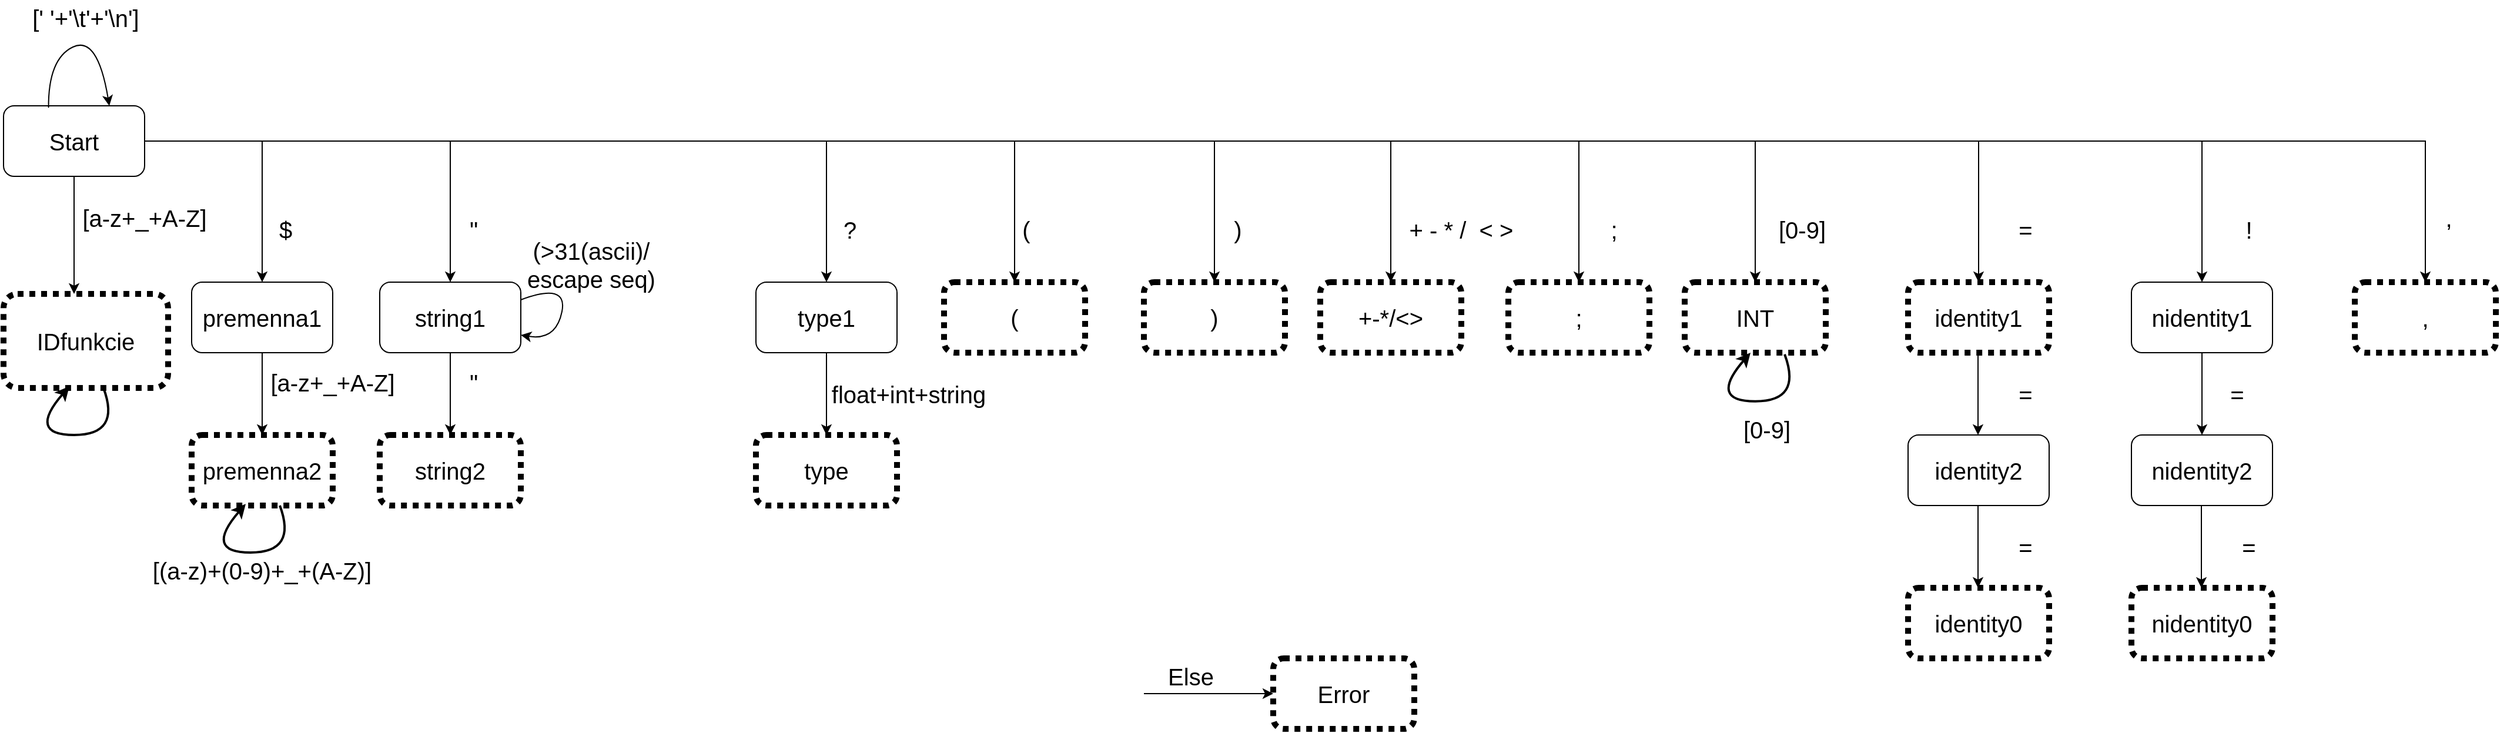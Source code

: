 <mxfile version="20.5.3" type="device"><diagram id="X971HgEmi0tyOYNt7ffj" name="Page-1"><mxGraphModel dx="1673" dy="918" grid="1" gridSize="10" guides="1" tooltips="1" connect="1" arrows="1" fold="1" page="1" pageScale="1" pageWidth="2300" pageHeight="1000" math="0" shadow="0"><root><mxCell id="0"/><mxCell id="1" parent="0"/><mxCell id="o20e-HNHrHSyiWgQdIMh-4" style="edgeStyle=orthogonalEdgeStyle;rounded=0;orthogonalLoop=1;jettySize=auto;html=1;exitX=0.5;exitY=1;exitDx=0;exitDy=0;entryX=0.5;entryY=0;entryDx=0;entryDy=0;fontSize=20;" parent="1" source="UVT_qgRuw39aEJzPOKHG-2" edge="1"><mxGeometry relative="1" as="geometry"><mxPoint x="130" y="380" as="targetPoint"/></mxGeometry></mxCell><mxCell id="o20e-HNHrHSyiWgQdIMh-11" style="edgeStyle=orthogonalEdgeStyle;rounded=0;orthogonalLoop=1;jettySize=auto;html=1;exitX=1;exitY=0.5;exitDx=0;exitDy=0;entryX=0.5;entryY=0;entryDx=0;entryDy=0;fontSize=20;" parent="1" source="UVT_qgRuw39aEJzPOKHG-2" target="o20e-HNHrHSyiWgQdIMh-7" edge="1"><mxGeometry relative="1" as="geometry"/></mxCell><mxCell id="o20e-HNHrHSyiWgQdIMh-22" style="edgeStyle=orthogonalEdgeStyle;rounded=0;orthogonalLoop=1;jettySize=auto;html=1;exitX=1;exitY=0.5;exitDx=0;exitDy=0;entryX=0.5;entryY=0;entryDx=0;entryDy=0;fontSize=20;" parent="1" source="UVT_qgRuw39aEJzPOKHG-2" target="o20e-HNHrHSyiWgQdIMh-16" edge="1"><mxGeometry relative="1" as="geometry"/></mxCell><mxCell id="6ccI-WYBIURdCN76nXHD-2" style="edgeStyle=orthogonalEdgeStyle;rounded=0;orthogonalLoop=1;jettySize=auto;html=1;exitX=1;exitY=0.5;exitDx=0;exitDy=0;entryX=0.5;entryY=0;entryDx=0;entryDy=0;" parent="1" source="UVT_qgRuw39aEJzPOKHG-2" target="6ccI-WYBIURdCN76nXHD-1" edge="1"><mxGeometry relative="1" as="geometry"/></mxCell><mxCell id="6ccI-WYBIURdCN76nXHD-4" style="edgeStyle=orthogonalEdgeStyle;rounded=0;orthogonalLoop=1;jettySize=auto;html=1;exitX=1;exitY=0.5;exitDx=0;exitDy=0;entryX=0.5;entryY=0;entryDx=0;entryDy=0;fontSize=20;" parent="1" source="UVT_qgRuw39aEJzPOKHG-2" target="6ccI-WYBIURdCN76nXHD-3" edge="1"><mxGeometry relative="1" as="geometry"/></mxCell><mxCell id="6ccI-WYBIURdCN76nXHD-6" style="edgeStyle=orthogonalEdgeStyle;rounded=0;orthogonalLoop=1;jettySize=auto;html=1;exitX=1;exitY=0.5;exitDx=0;exitDy=0;entryX=0.5;entryY=0;entryDx=0;entryDy=0;fontSize=20;" parent="1" source="UVT_qgRuw39aEJzPOKHG-2" target="6ccI-WYBIURdCN76nXHD-5" edge="1"><mxGeometry relative="1" as="geometry"/></mxCell><mxCell id="6ccI-WYBIURdCN76nXHD-7" style="edgeStyle=orthogonalEdgeStyle;rounded=0;orthogonalLoop=1;jettySize=auto;html=1;exitX=1;exitY=0.5;exitDx=0;exitDy=0;fontSize=20;entryX=0.5;entryY=0;entryDx=0;entryDy=0;" parent="1" source="UVT_qgRuw39aEJzPOKHG-2" target="6ccI-WYBIURdCN76nXHD-8" edge="1"><mxGeometry relative="1" as="geometry"><mxPoint x="1100" y="370" as="targetPoint"/></mxGeometry></mxCell><mxCell id="6ccI-WYBIURdCN76nXHD-11" style="edgeStyle=orthogonalEdgeStyle;rounded=0;orthogonalLoop=1;jettySize=auto;html=1;exitX=1;exitY=0.5;exitDx=0;exitDy=0;entryX=0.5;entryY=0;entryDx=0;entryDy=0;fontSize=20;" parent="1" source="UVT_qgRuw39aEJzPOKHG-2" target="6ccI-WYBIURdCN76nXHD-9" edge="1"><mxGeometry relative="1" as="geometry"/></mxCell><mxCell id="UVT_qgRuw39aEJzPOKHG-2" value="&lt;font style=&quot;font-size: 20px;&quot;&gt;Start&lt;/font&gt;" style="rounded=1;whiteSpace=wrap;html=1;" parent="1" vertex="1"><mxGeometry x="70" y="220" width="120" height="60" as="geometry"/></mxCell><mxCell id="o20e-HNHrHSyiWgQdIMh-12" style="edgeStyle=orthogonalEdgeStyle;rounded=0;orthogonalLoop=1;jettySize=auto;html=1;exitX=0.5;exitY=1;exitDx=0;exitDy=0;entryX=0.5;entryY=0;entryDx=0;entryDy=0;fontSize=20;" parent="1" source="o20e-HNHrHSyiWgQdIMh-7" edge="1"><mxGeometry relative="1" as="geometry"><mxPoint x="290" y="500.0" as="targetPoint"/></mxGeometry></mxCell><mxCell id="o20e-HNHrHSyiWgQdIMh-7" value="premenna1" style="rounded=1;whiteSpace=wrap;html=1;strokeWidth=1;fontSize=20;" parent="1" vertex="1"><mxGeometry x="230" y="370" width="120" height="60" as="geometry"/></mxCell><mxCell id="o20e-HNHrHSyiWgQdIMh-10" value="&lt;div&gt;premenna2&lt;/div&gt;" style="rounded=1;whiteSpace=wrap;html=1;strokeWidth=5;fontSize=20;dashed=1;dashPattern=1 1;" parent="1" vertex="1"><mxGeometry x="230" y="500" width="120" height="60" as="geometry"/></mxCell><mxCell id="o20e-HNHrHSyiWgQdIMh-15" value="string2" style="rounded=1;whiteSpace=wrap;html=1;dashed=1;dashPattern=1 1;strokeWidth=5;fontSize=20;" parent="1" vertex="1"><mxGeometry x="390" y="500" width="120" height="60" as="geometry"/></mxCell><mxCell id="o20e-HNHrHSyiWgQdIMh-18" style="edgeStyle=orthogonalEdgeStyle;rounded=0;orthogonalLoop=1;jettySize=auto;html=1;exitX=0.5;exitY=1;exitDx=0;exitDy=0;entryX=0.5;entryY=0;entryDx=0;entryDy=0;fontSize=20;" parent="1" source="o20e-HNHrHSyiWgQdIMh-16" edge="1"><mxGeometry relative="1" as="geometry"><mxPoint x="450" y="500" as="targetPoint"/></mxGeometry></mxCell><mxCell id="o20e-HNHrHSyiWgQdIMh-16" value="string1" style="rounded=1;whiteSpace=wrap;html=1;strokeWidth=1;fontSize=20;" parent="1" vertex="1"><mxGeometry x="390" y="370" width="120" height="60" as="geometry"/></mxCell><mxCell id="6ccI-WYBIURdCN76nXHD-1" value="&lt;font style=&quot;font-size: 20px;&quot;&gt;(&lt;/font&gt;" style="rounded=1;whiteSpace=wrap;html=1;strokeWidth=5;dashed=1;dashPattern=1 1;" parent="1" vertex="1"><mxGeometry x="870" y="370" width="120" height="60" as="geometry"/></mxCell><mxCell id="6ccI-WYBIURdCN76nXHD-3" value="&lt;font style=&quot;font-size: 20px;&quot;&gt;)&lt;/font&gt;" style="rounded=1;whiteSpace=wrap;html=1;strokeWidth=5;dashed=1;dashPattern=1 1;" parent="1" vertex="1"><mxGeometry x="1040" y="370" width="120" height="60" as="geometry"/></mxCell><mxCell id="6ccI-WYBIURdCN76nXHD-5" value="+-*/&amp;lt;&amp;gt;" style="rounded=1;whiteSpace=wrap;html=1;dashed=1;dashPattern=1 1;strokeWidth=5;fontSize=20;" parent="1" vertex="1"><mxGeometry x="1190" y="370" width="120" height="60" as="geometry"/></mxCell><mxCell id="6ccI-WYBIURdCN76nXHD-8" value=";" style="rounded=1;whiteSpace=wrap;html=1;dashed=1;dashPattern=1 1;strokeWidth=5;fontSize=20;" parent="1" vertex="1"><mxGeometry x="1350" y="370" width="120" height="60" as="geometry"/></mxCell><mxCell id="6ccI-WYBIURdCN76nXHD-12" style="edgeStyle=orthogonalEdgeStyle;rounded=0;orthogonalLoop=1;jettySize=auto;html=1;exitX=0.5;exitY=1;exitDx=0;exitDy=0;entryX=0.5;entryY=0;entryDx=0;entryDy=0;fontSize=20;" parent="1" source="6ccI-WYBIURdCN76nXHD-9" target="6ccI-WYBIURdCN76nXHD-10" edge="1"><mxGeometry relative="1" as="geometry"/></mxCell><mxCell id="6ccI-WYBIURdCN76nXHD-9" value="type1" style="rounded=1;whiteSpace=wrap;html=1;strokeWidth=1;fontSize=20;" parent="1" vertex="1"><mxGeometry x="710" y="370" width="120" height="60" as="geometry"/></mxCell><mxCell id="6ccI-WYBIURdCN76nXHD-10" value="type" style="rounded=1;whiteSpace=wrap;html=1;strokeWidth=5;fontSize=20;dashed=1;dashPattern=1 1;" parent="1" vertex="1"><mxGeometry x="710" y="500" width="120" height="60" as="geometry"/></mxCell><mxCell id="6ccI-WYBIURdCN76nXHD-13" value="" style="endArrow=classic;html=1;rounded=0;fontSize=20;entryX=0;entryY=0.5;entryDx=0;entryDy=0;" parent="1" target="6ccI-WYBIURdCN76nXHD-14" edge="1"><mxGeometry width="50" height="50" relative="1" as="geometry"><mxPoint x="1040" y="720" as="sourcePoint"/><mxPoint x="1110" y="720" as="targetPoint"/></mxGeometry></mxCell><mxCell id="6ccI-WYBIURdCN76nXHD-14" value="Error" style="rounded=1;whiteSpace=wrap;html=1;dashed=1;dashPattern=1 1;strokeWidth=5;fontSize=20;" parent="1" vertex="1"><mxGeometry x="1150" y="690" width="120" height="60" as="geometry"/></mxCell><mxCell id="6ccI-WYBIURdCN76nXHD-15" value="Else" style="text;html=1;strokeColor=none;fillColor=none;align=center;verticalAlign=middle;whiteSpace=wrap;rounded=0;dashed=1;dashPattern=1 1;strokeWidth=5;fontSize=20;" parent="1" vertex="1"><mxGeometry x="1050" y="690" width="60" height="30" as="geometry"/></mxCell><mxCell id="y2tMM0bqhUSMANe_YBP5-1" value="" style="endArrow=classic;html=1;rounded=0;" parent="1" edge="1"><mxGeometry width="50" height="50" relative="1" as="geometry"><mxPoint x="1410" y="250" as="sourcePoint"/><mxPoint x="1560" y="370" as="targetPoint"/><Array as="points"><mxPoint x="1560" y="250"/></Array></mxGeometry></mxCell><mxCell id="y2tMM0bqhUSMANe_YBP5-2" value="INT" style="rounded=1;whiteSpace=wrap;html=1;dashed=1;dashPattern=1 1;strokeWidth=5;fontSize=20;" parent="1" vertex="1"><mxGeometry x="1500" y="370" width="120" height="60" as="geometry"/></mxCell><mxCell id="y2tMM0bqhUSMANe_YBP5-7" value="identity0" style="rounded=1;whiteSpace=wrap;html=1;dashed=1;dashPattern=1 1;strokeWidth=5;fontSize=20;" parent="1" vertex="1"><mxGeometry x="1690" y="630" width="120" height="60" as="geometry"/></mxCell><mxCell id="y2tMM0bqhUSMANe_YBP5-11" value="" style="endArrow=classic;html=1;rounded=0;exitX=0.5;exitY=1;exitDx=0;exitDy=0;" parent="1" edge="1"><mxGeometry width="50" height="50" relative="1" as="geometry"><mxPoint x="1749.5" y="430" as="sourcePoint"/><mxPoint x="1749.5" y="500" as="targetPoint"/></mxGeometry></mxCell><mxCell id="y2tMM0bqhUSMANe_YBP5-12" value="" style="endArrow=classic;html=1;rounded=0;" parent="1" edge="1"><mxGeometry width="50" height="50" relative="1" as="geometry"><mxPoint x="1600" y="250" as="sourcePoint"/><mxPoint x="1750" y="370" as="targetPoint"/><Array as="points"><mxPoint x="1750" y="250"/></Array></mxGeometry></mxCell><mxCell id="y2tMM0bqhUSMANe_YBP5-13" value="identity2" style="rounded=1;whiteSpace=wrap;html=1;strokeWidth=1;fontSize=20;" parent="1" vertex="1"><mxGeometry x="1690" y="500" width="120" height="60" as="geometry"/></mxCell><mxCell id="y2tMM0bqhUSMANe_YBP5-14" value="" style="endArrow=classic;html=1;rounded=0;exitX=0.5;exitY=1;exitDx=0;exitDy=0;" parent="1" edge="1"><mxGeometry width="50" height="50" relative="1" as="geometry"><mxPoint x="1749.5" y="560" as="sourcePoint"/><mxPoint x="1749.5" y="630" as="targetPoint"/></mxGeometry></mxCell><mxCell id="y2tMM0bqhUSMANe_YBP5-17" value="identity1" style="rounded=1;whiteSpace=wrap;html=1;dashed=1;dashPattern=1 1;strokeWidth=5;fontSize=20;" parent="1" vertex="1"><mxGeometry x="1690" y="370" width="120" height="60" as="geometry"/></mxCell><mxCell id="y2tMM0bqhUSMANe_YBP5-19" value="" style="endArrow=none;html=1;rounded=0;" parent="1" edge="1"><mxGeometry width="50" height="50" relative="1" as="geometry"><mxPoint x="1560" y="250" as="sourcePoint"/><mxPoint x="1600" y="250" as="targetPoint"/></mxGeometry></mxCell><mxCell id="y2tMM0bqhUSMANe_YBP5-21" value="" style="endArrow=classic;html=1;rounded=0;" parent="1" edge="1"><mxGeometry width="50" height="50" relative="1" as="geometry"><mxPoint x="1750" y="250" as="sourcePoint"/><mxPoint x="1940" y="370" as="targetPoint"/><Array as="points"><mxPoint x="1940" y="250"/></Array></mxGeometry></mxCell><mxCell id="y2tMM0bqhUSMANe_YBP5-23" value="nidentity1" style="rounded=1;whiteSpace=wrap;html=1;strokeWidth=1;fontSize=20;" parent="1" vertex="1"><mxGeometry x="1880" y="370" width="120" height="60" as="geometry"/></mxCell><mxCell id="y2tMM0bqhUSMANe_YBP5-24" value="nidentity0" style="rounded=1;whiteSpace=wrap;html=1;dashed=1;dashPattern=1 1;strokeWidth=5;fontSize=20;" parent="1" vertex="1"><mxGeometry x="1880" y="630" width="120" height="60" as="geometry"/></mxCell><mxCell id="y2tMM0bqhUSMANe_YBP5-25" value="nidentity2" style="rounded=1;whiteSpace=wrap;html=1;strokeWidth=1;fontSize=20;" parent="1" vertex="1"><mxGeometry x="1880" y="500" width="120" height="60" as="geometry"/></mxCell><mxCell id="y2tMM0bqhUSMANe_YBP5-26" value="" style="endArrow=classic;html=1;rounded=0;exitX=0.5;exitY=1;exitDx=0;exitDy=0;" parent="1" edge="1"><mxGeometry width="50" height="50" relative="1" as="geometry"><mxPoint x="1939.5" y="560" as="sourcePoint"/><mxPoint x="1939.5" y="630" as="targetPoint"/></mxGeometry></mxCell><mxCell id="y2tMM0bqhUSMANe_YBP5-29" value="" style="endArrow=classic;html=1;rounded=0;exitX=0.5;exitY=1;exitDx=0;exitDy=0;entryX=0.5;entryY=0;entryDx=0;entryDy=0;" parent="1" source="y2tMM0bqhUSMANe_YBP5-23" target="y2tMM0bqhUSMANe_YBP5-25" edge="1"><mxGeometry width="50" height="50" relative="1" as="geometry"><mxPoint x="2020" y="500" as="sourcePoint"/><mxPoint x="2070" y="450" as="targetPoint"/></mxGeometry></mxCell><mxCell id="y2tMM0bqhUSMANe_YBP5-30" value="&lt;font style=&quot;font-size: 20px;&quot;&gt;[a-z+_+A-Z]&lt;/font&gt;" style="text;html=1;strokeColor=none;fillColor=none;align=center;verticalAlign=middle;whiteSpace=wrap;rounded=0;fontSize=16;" parent="1" vertex="1"><mxGeometry x="120" y="300" width="140" height="30" as="geometry"/></mxCell><mxCell id="y2tMM0bqhUSMANe_YBP5-32" value="IDfunkcie" style="rounded=1;whiteSpace=wrap;html=1;strokeWidth=5;fontSize=20;dashed=1;dashPattern=1 1;" parent="1" vertex="1"><mxGeometry x="70" y="380" width="140" height="80" as="geometry"/></mxCell><mxCell id="y2tMM0bqhUSMANe_YBP5-34" value="" style="curved=1;endArrow=classic;html=1;rounded=0;fontSize=20;entryX=0.4;entryY=0.983;entryDx=0;entryDy=0;entryPerimeter=0;strokeWidth=2;" parent="1" source="y2tMM0bqhUSMANe_YBP5-32" target="y2tMM0bqhUSMANe_YBP5-32" edge="1"><mxGeometry width="50" height="50" relative="1" as="geometry"><mxPoint x="70" y="600" as="sourcePoint"/><mxPoint x="120" y="550" as="targetPoint"/><Array as="points"><mxPoint x="170" y="500"/><mxPoint x="90" y="500"/></Array></mxGeometry></mxCell><mxCell id="y2tMM0bqhUSMANe_YBP5-35" value="&lt;font style=&quot;font-size: 20px;&quot;&gt;[(a-z)+(0-9)+_+(A-Z)]&lt;/font&gt;" style="text;html=1;strokeColor=none;fillColor=none;align=center;verticalAlign=middle;whiteSpace=wrap;rounded=0;fontSize=16;" parent="1" vertex="1"><mxGeometry x="190" y="600" width="200" height="30" as="geometry"/></mxCell><mxCell id="y2tMM0bqhUSMANe_YBP5-36" value="$" style="text;html=1;strokeColor=none;fillColor=none;align=center;verticalAlign=middle;whiteSpace=wrap;rounded=0;fontSize=20;" parent="1" vertex="1"><mxGeometry x="280" y="310" width="60" height="30" as="geometry"/></mxCell><mxCell id="y2tMM0bqhUSMANe_YBP5-39" value="&quot;" style="text;html=1;strokeColor=none;fillColor=none;align=center;verticalAlign=middle;whiteSpace=wrap;rounded=0;fontSize=20;" parent="1" vertex="1"><mxGeometry x="440" y="310" width="60" height="30" as="geometry"/></mxCell><mxCell id="y2tMM0bqhUSMANe_YBP5-40" value="(&amp;gt;31(ascii)/&lt;br&gt;escape seq)" style="text;html=1;strokeColor=none;fillColor=none;align=center;verticalAlign=middle;whiteSpace=wrap;rounded=0;fontSize=20;" parent="1" vertex="1"><mxGeometry x="500" y="340" width="140" height="30" as="geometry"/></mxCell><mxCell id="y2tMM0bqhUSMANe_YBP5-41" value="&quot;" style="text;html=1;strokeColor=none;fillColor=none;align=center;verticalAlign=middle;whiteSpace=wrap;rounded=0;fontSize=20;" parent="1" vertex="1"><mxGeometry x="440" y="440" width="60" height="30" as="geometry"/></mxCell><mxCell id="y2tMM0bqhUSMANe_YBP5-43" value="float+int+string" style="text;html=1;strokeColor=none;fillColor=none;align=center;verticalAlign=middle;whiteSpace=wrap;rounded=0;fontSize=20;" parent="1" vertex="1"><mxGeometry x="810" y="450" width="60" height="30" as="geometry"/></mxCell><mxCell id="y2tMM0bqhUSMANe_YBP5-45" value="?" style="text;html=1;strokeColor=none;fillColor=none;align=center;verticalAlign=middle;whiteSpace=wrap;rounded=0;fontSize=20;" parent="1" vertex="1"><mxGeometry x="760" y="310" width="60" height="30" as="geometry"/></mxCell><mxCell id="y2tMM0bqhUSMANe_YBP5-46" value="(" style="text;html=1;strokeColor=none;fillColor=none;align=center;verticalAlign=middle;whiteSpace=wrap;rounded=0;fontSize=20;" parent="1" vertex="1"><mxGeometry x="910" y="310" width="60" height="30" as="geometry"/></mxCell><mxCell id="y2tMM0bqhUSMANe_YBP5-47" value=")" style="text;html=1;strokeColor=none;fillColor=none;align=center;verticalAlign=middle;whiteSpace=wrap;rounded=0;fontSize=20;" parent="1" vertex="1"><mxGeometry x="1090" y="310" width="60" height="30" as="geometry"/></mxCell><mxCell id="y2tMM0bqhUSMANe_YBP5-48" value="+ - * /&amp;nbsp; &amp;lt; &amp;gt;" style="text;html=1;strokeColor=none;fillColor=none;align=center;verticalAlign=middle;whiteSpace=wrap;rounded=0;fontSize=20;" parent="1" vertex="1"><mxGeometry x="1260" y="310" width="100" height="30" as="geometry"/></mxCell><mxCell id="y2tMM0bqhUSMANe_YBP5-49" value=";" style="text;html=1;strokeColor=none;fillColor=none;align=center;verticalAlign=middle;whiteSpace=wrap;rounded=0;fontSize=20;" parent="1" vertex="1"><mxGeometry x="1410" y="310" width="60" height="30" as="geometry"/></mxCell><mxCell id="y2tMM0bqhUSMANe_YBP5-50" value="[0-9]" style="text;html=1;strokeColor=none;fillColor=none;align=center;verticalAlign=middle;whiteSpace=wrap;rounded=0;fontSize=20;" parent="1" vertex="1"><mxGeometry x="1570" y="310" width="60" height="30" as="geometry"/></mxCell><mxCell id="y2tMM0bqhUSMANe_YBP5-51" value="=" style="text;html=1;strokeColor=none;fillColor=none;align=center;verticalAlign=middle;whiteSpace=wrap;rounded=0;fontSize=20;" parent="1" vertex="1"><mxGeometry x="1760" y="310" width="60" height="30" as="geometry"/></mxCell><mxCell id="y2tMM0bqhUSMANe_YBP5-52" value="=" style="text;html=1;strokeColor=none;fillColor=none;align=center;verticalAlign=middle;whiteSpace=wrap;rounded=0;fontSize=20;" parent="1" vertex="1"><mxGeometry x="1760" y="450" width="60" height="30" as="geometry"/></mxCell><mxCell id="y2tMM0bqhUSMANe_YBP5-53" value="=" style="text;html=1;strokeColor=none;fillColor=none;align=center;verticalAlign=middle;whiteSpace=wrap;rounded=0;fontSize=20;" parent="1" vertex="1"><mxGeometry x="1760" y="580" width="60" height="30" as="geometry"/></mxCell><mxCell id="y2tMM0bqhUSMANe_YBP5-54" value="=" style="text;html=1;strokeColor=none;fillColor=none;align=center;verticalAlign=middle;whiteSpace=wrap;rounded=0;fontSize=20;" parent="1" vertex="1"><mxGeometry x="1950" y="580" width="60" height="30" as="geometry"/></mxCell><mxCell id="y2tMM0bqhUSMANe_YBP5-55" value="=" style="text;html=1;strokeColor=none;fillColor=none;align=center;verticalAlign=middle;whiteSpace=wrap;rounded=0;fontSize=20;" parent="1" vertex="1"><mxGeometry x="1940" y="450" width="60" height="30" as="geometry"/></mxCell><mxCell id="y2tMM0bqhUSMANe_YBP5-56" value="!" style="text;html=1;strokeColor=none;fillColor=none;align=center;verticalAlign=middle;whiteSpace=wrap;rounded=0;fontSize=20;" parent="1" vertex="1"><mxGeometry x="1950" y="310" width="60" height="30" as="geometry"/></mxCell><mxCell id="41em5U1fNsfB7ZwxYn2O-1" value="&lt;font style=&quot;font-size: 20px;&quot;&gt;[a-z+_+A-Z]&lt;/font&gt;" style="text;html=1;strokeColor=none;fillColor=none;align=center;verticalAlign=middle;whiteSpace=wrap;rounded=0;fontSize=16;" vertex="1" parent="1"><mxGeometry x="280" y="440" width="140" height="30" as="geometry"/></mxCell><mxCell id="41em5U1fNsfB7ZwxYn2O-3" value="" style="curved=1;endArrow=classic;html=1;rounded=0;fontSize=20;entryX=0.4;entryY=0.983;entryDx=0;entryDy=0;entryPerimeter=0;strokeWidth=2;" edge="1" parent="1"><mxGeometry width="50" height="50" relative="1" as="geometry"><mxPoint x="305" y="560.0" as="sourcePoint"/><mxPoint x="276.0" y="558.64" as="targetPoint"/><Array as="points"><mxPoint x="320" y="600"/><mxPoint x="240" y="600"/></Array></mxGeometry></mxCell><mxCell id="41em5U1fNsfB7ZwxYn2O-4" value="[0-9]" style="text;html=1;strokeColor=none;fillColor=none;align=center;verticalAlign=middle;whiteSpace=wrap;rounded=0;fontSize=20;" vertex="1" parent="1"><mxGeometry x="1540" y="480" width="60" height="30" as="geometry"/></mxCell><mxCell id="41em5U1fNsfB7ZwxYn2O-5" value="" style="curved=1;endArrow=classic;html=1;rounded=0;fontSize=20;entryX=0.4;entryY=0.983;entryDx=0;entryDy=0;entryPerimeter=0;strokeWidth=2;" edge="1" parent="1"><mxGeometry width="50" height="50" relative="1" as="geometry"><mxPoint x="1585" y="431.36" as="sourcePoint"/><mxPoint x="1556.0" y="430.0" as="targetPoint"/><Array as="points"><mxPoint x="1600" y="471.36"/><mxPoint x="1520" y="471.36"/></Array></mxGeometry></mxCell><mxCell id="41em5U1fNsfB7ZwxYn2O-7" value="" style="curved=1;endArrow=classic;html=1;rounded=0;exitX=1;exitY=0.25;exitDx=0;exitDy=0;entryX=1;entryY=0.75;entryDx=0;entryDy=0;" edge="1" parent="1" source="o20e-HNHrHSyiWgQdIMh-16" target="o20e-HNHrHSyiWgQdIMh-16"><mxGeometry width="50" height="50" relative="1" as="geometry"><mxPoint x="560" y="520" as="sourcePoint"/><mxPoint x="610" y="470" as="targetPoint"/><Array as="points"><mxPoint x="550" y="370"/><mxPoint x="540" y="420"/></Array></mxGeometry></mxCell><mxCell id="41em5U1fNsfB7ZwxYn2O-9" value="" style="endArrow=classic;html=1;rounded=0;" edge="1" parent="1"><mxGeometry width="50" height="50" relative="1" as="geometry"><mxPoint x="1940" y="250" as="sourcePoint"/><mxPoint x="2130" y="370" as="targetPoint"/><Array as="points"><mxPoint x="2130" y="250"/></Array></mxGeometry></mxCell><mxCell id="41em5U1fNsfB7ZwxYn2O-11" value="," style="text;html=1;strokeColor=none;fillColor=none;align=center;verticalAlign=middle;whiteSpace=wrap;rounded=0;fontSize=20;" vertex="1" parent="1"><mxGeometry x="2120" y="300" width="60" height="30" as="geometry"/></mxCell><mxCell id="41em5U1fNsfB7ZwxYn2O-12" value="," style="rounded=1;whiteSpace=wrap;html=1;dashed=1;dashPattern=1 1;strokeWidth=5;fontSize=20;" vertex="1" parent="1"><mxGeometry x="2070" y="370" width="120" height="60" as="geometry"/></mxCell><mxCell id="41em5U1fNsfB7ZwxYn2O-13" value="" style="curved=1;endArrow=classic;html=1;rounded=0;exitX=0.319;exitY=0.028;exitDx=0;exitDy=0;exitPerimeter=0;entryX=0.75;entryY=0;entryDx=0;entryDy=0;" edge="1" parent="1" source="UVT_qgRuw39aEJzPOKHG-2" target="UVT_qgRuw39aEJzPOKHG-2"><mxGeometry width="50" height="50" relative="1" as="geometry"><mxPoint x="120" y="170" as="sourcePoint"/><mxPoint x="170" y="120" as="targetPoint"/><Array as="points"><mxPoint x="108" y="180"/><mxPoint x="150" y="160"/></Array></mxGeometry></mxCell><mxCell id="41em5U1fNsfB7ZwxYn2O-15" value="&lt;font style=&quot;font-size: 20px;&quot;&gt;[' '+'\t'+'\n']&lt;/font&gt;" style="text;html=1;strokeColor=none;fillColor=none;align=center;verticalAlign=middle;whiteSpace=wrap;rounded=0;fontSize=16;" vertex="1" parent="1"><mxGeometry x="70" y="130" width="140" height="30" as="geometry"/></mxCell></root></mxGraphModel></diagram></mxfile>